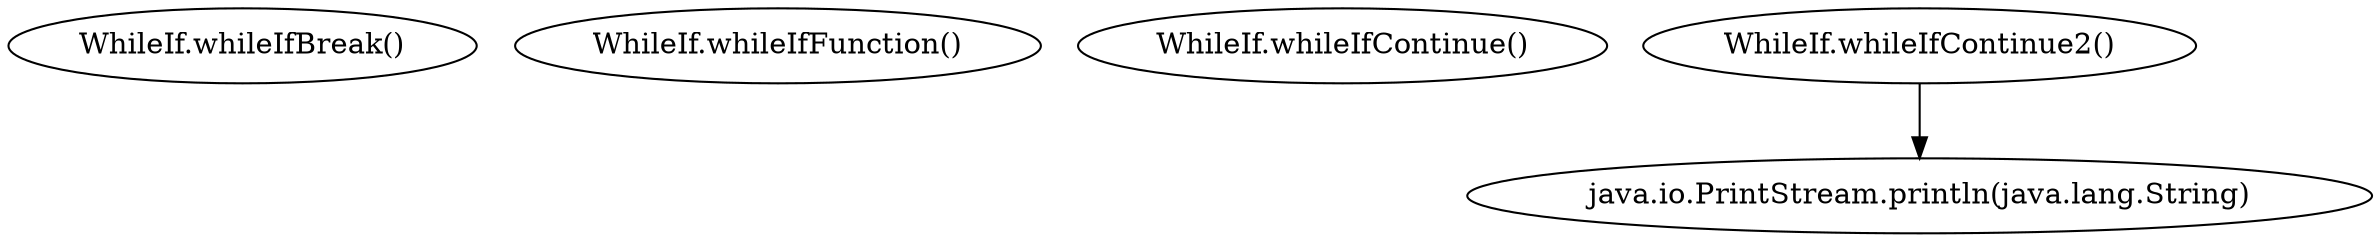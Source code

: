digraph G {
  1 [ label="WhileIf.whileIfBreak()" ];
  2 [ label="WhileIf.whileIfFunction()" ];
  3 [ label="WhileIf.whileIfContinue()" ];
  4 [ label="WhileIf.whileIfContinue2()" ];
  5 [ label="java.io.PrintStream.println(java.lang.String)" ];
  4 -> 5;
}
